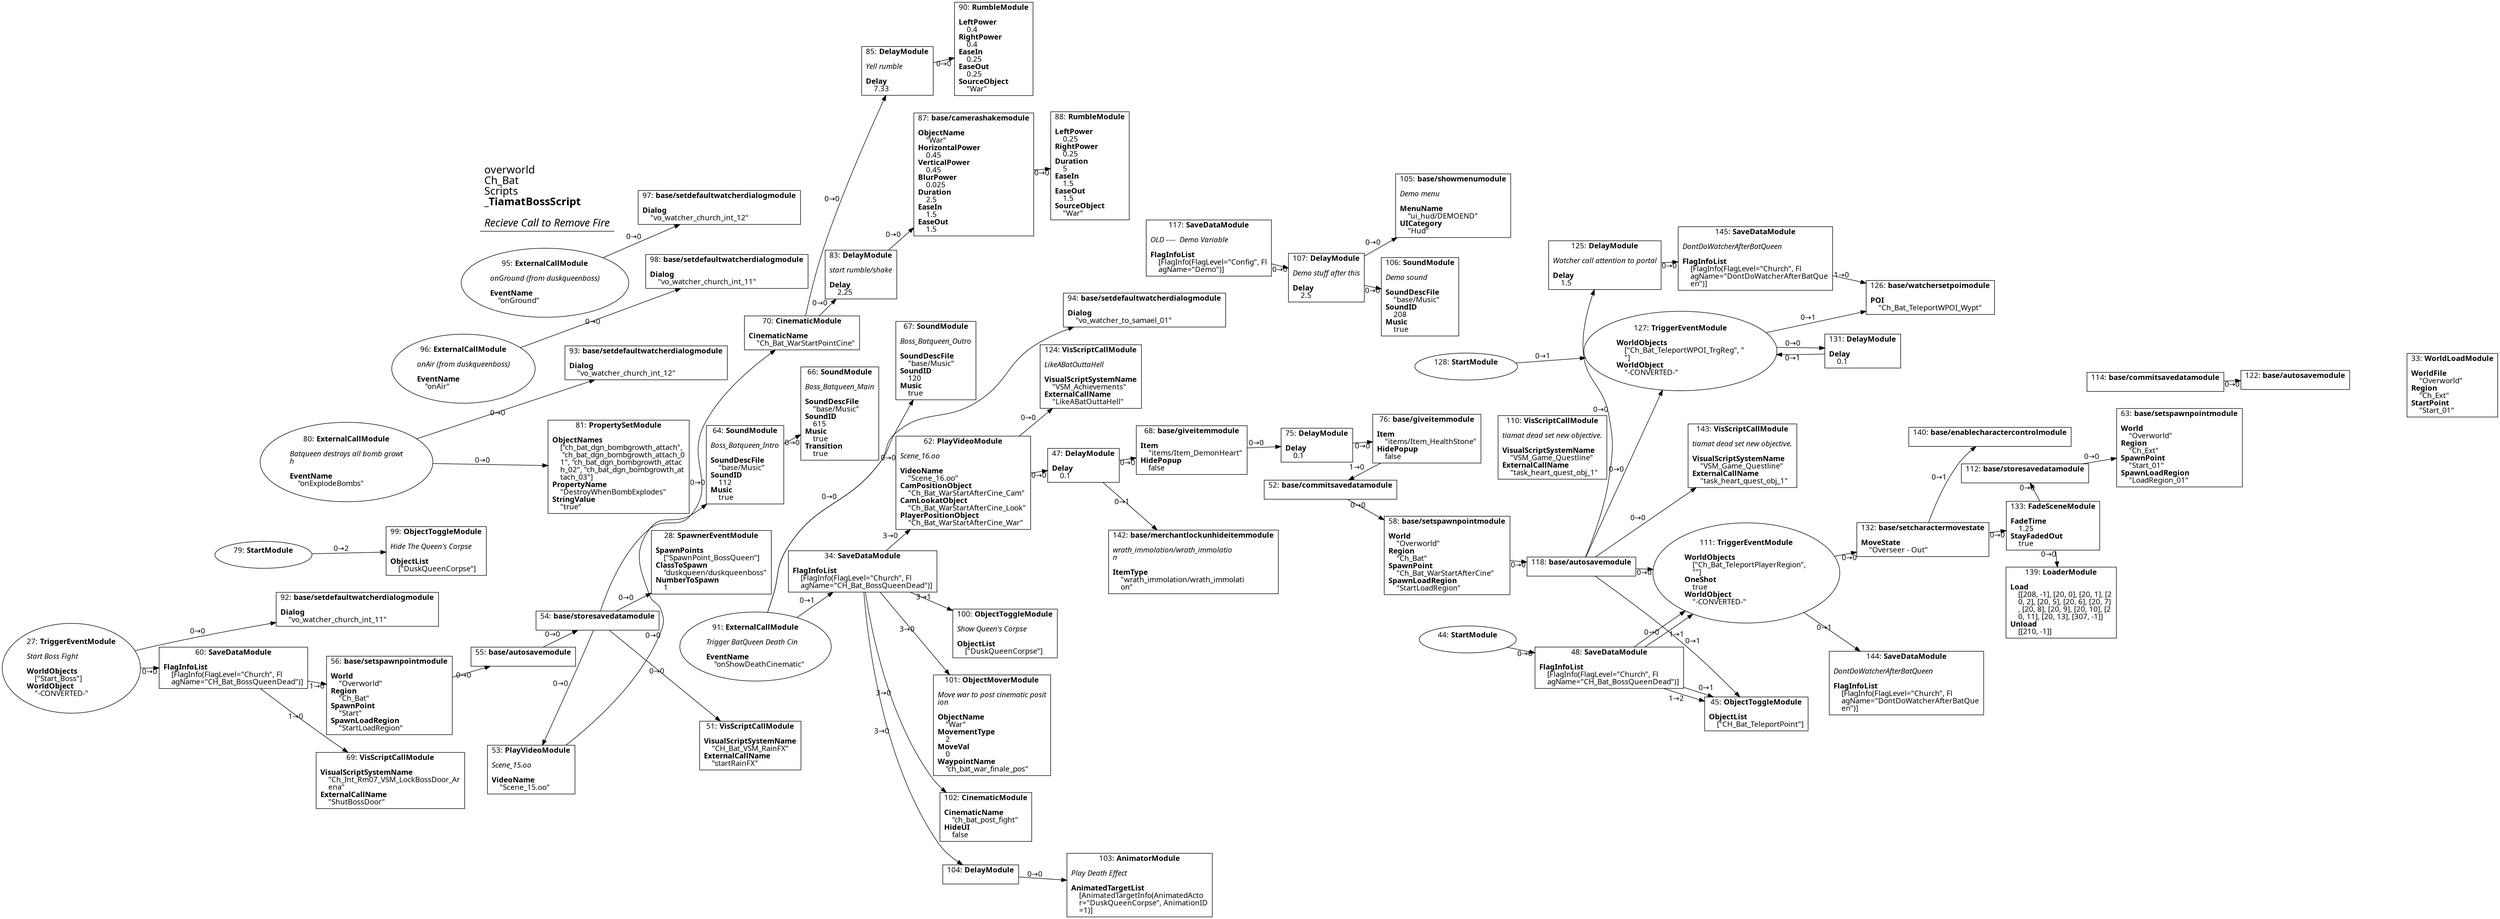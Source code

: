 digraph {
    layout = fdp;
    overlap = prism;
    sep = "+16";
    splines = spline;

    node [ shape = box ];

    graph [ fontname = "Segoe UI" ];
    node [ fontname = "Segoe UI" ];
    edge [ fontname = "Segoe UI" ];

    27 [ label = <27: <b>TriggerEventModule</b><br/><br/><i>Start Boss Fight<br align="left"/></i><br align="left"/><b>WorldObjects</b><br align="left"/>    [&quot;Start_Boss&quot;]<br align="left"/><b>WorldObject</b><br align="left"/>    &quot;-CONVERTED-&quot;<br align="left"/>> ];
    27 [ shape = oval ]
    27 [ pos = "-1.424,-0.75900006!" ];
    27 -> 60 [ label = "0→0" ];
    27 -> 92 [ label = "0→0" ];

    28 [ label = <28: <b>SpawnerEventModule</b><br/><br/><b>SpawnPoints</b><br align="left"/>    [&quot;SpawnPoint_BossQueen&quot;]<br align="left"/><b>ClassToSpawn</b><br align="left"/>    &quot;duskqueen/duskqueenboss&quot;<br align="left"/><b>NumberToSpawn</b><br align="left"/>    1<br align="left"/>> ];
    28 [ pos = "-0.004,-0.78300005!" ];

    33 [ label = <33: <b>WorldLoadModule</b><br/><br/><b>WorldFile</b><br align="left"/>    &quot;Overworld&quot;<br align="left"/><b>Region</b><br align="left"/>    &quot;Ch_Ext&quot;<br align="left"/><b>StartPoint</b><br align="left"/>    &quot;Start_01&quot;<br align="left"/>> ];
    33 [ pos = "4.5210004,-0.71000004!" ];

    34 [ label = <34: <b>SaveDataModule</b><br/><br/><b>FlagInfoList</b><br align="left"/>    [FlagInfo(FlagLevel=&quot;Church&quot;, Fl<br align="left"/>    agName=&quot;CH_Bat_BossQueenDead&quot;)]<br align="left"/>> ];
    34 [ pos = "0.777,-0.837!" ];
    34 -> 62 [ label = "3→0" ];
    34 -> 100 [ label = "3→1" ];
    34 -> 101 [ label = "3→0" ];
    34 -> 102 [ label = "3→0" ];
    34 -> 104 [ label = "3→0" ];

    44 [ label = <44: <b>StartModule</b><br/><br/>> ];
    44 [ shape = oval ]
    44 [ pos = "2.2440002,-1.065!" ];
    44 -> 48 [ label = "0→0" ];

    45 [ label = <45: <b>ObjectToggleModule</b><br/><br/><b>ObjectList</b><br align="left"/>    [&quot;CH_Bat_TeleportPoint&quot;]<br align="left"/>> ];
    45 [ pos = "2.775,-1.042!" ];

    47 [ label = <47: <b>DelayModule</b><br/><br/><b>Delay</b><br align="left"/>    0.1<br align="left"/>> ];
    47 [ pos = "1.2370001,-0.82800007!" ];
    47 -> 68 [ label = "0→0" ];
    47 -> 142 [ label = "0→1" ];

    48 [ label = <48: <b>SaveDataModule</b><br/><br/><b>FlagInfoList</b><br align="left"/>    [FlagInfo(FlagLevel=&quot;Church&quot;, Fl<br align="left"/>    agName=&quot;CH_Bat_BossQueenDead&quot;)]<br align="left"/>> ];
    48 [ pos = "2.42,-1.065!" ];
    48 -> 45 [ label = "0→1" ];
    48 -> 111 [ label = "0→0" ];
    48 -> 45 [ label = "1→2" ];
    48 -> 111 [ label = "1→1" ];

    51 [ label = <51: <b>VisScriptCallModule</b><br/><br/><b>VisualScriptSystemName</b><br align="left"/>    &quot;CH_Bat_VSM_RainFX&quot;<br align="left"/><b>ExternalCallName</b><br align="left"/>    &quot;startRainFX&quot;<br align="left"/>> ];
    51 [ pos = "-0.014,-1.0710001!" ];

    52 [ label = <52: <b>base/commitsavedatamodule</b><br/><br/>> ];
    52 [ pos = "1.937,-0.851!" ];
    52 -> 58 [ label = "0→0" ];

    53 [ label = <53: <b>PlayVideoModule</b><br/><br/><i>Scene_15.oo<br align="left"/></i><br align="left"/><b>VideoName</b><br align="left"/>    &quot;Scene_15.oo&quot;<br align="left"/>> ];
    53 [ pos = "-0.32700002,-1.013!" ];
    53 -> 64 [ label = "0→0" ];

    54 [ label = <54: <b>base/storesavedatamodule</b><br/><br/>> ];
    54 [ pos = "-0.536,-0.78300005!" ];
    54 -> 53 [ label = "0→0" ];
    54 -> 28 [ label = "0→0" ];
    54 -> 70 [ label = "0→0" ];
    54 -> 51 [ label = "0→0" ];

    55 [ label = <55: <b>base/autosavemodule</b><br/><br/>> ];
    55 [ pos = "-0.69600004,-0.78300005!" ];
    55 -> 54 [ label = "0→0" ];

    56 [ label = <56: <b>base/setspawnpointmodule</b><br/><br/><b>World</b><br align="left"/>    &quot;Overworld&quot;<br align="left"/><b>Region</b><br align="left"/>    &quot;Ch_Bat&quot;<br align="left"/><b>SpawnPoint</b><br align="left"/>    &quot;Start&quot;<br align="left"/><b>SpawnLoadRegion</b><br align="left"/>    &quot;StartLoadRegion&quot;<br align="left"/>> ];
    56 [ pos = "-0.89500004,-0.78300005!" ];
    56 -> 55 [ label = "0→0" ];

    58 [ label = <58: <b>base/setspawnpointmodule</b><br/><br/><b>World</b><br align="left"/>    &quot;Overworld&quot;<br align="left"/><b>Region</b><br align="left"/>    &quot;Ch_Bat&quot;<br align="left"/><b>SpawnPoint</b><br align="left"/>    &quot;Ch_Bat_WarStartAfterCine&quot;<br align="left"/><b>SpawnLoadRegion</b><br align="left"/>    &quot;StartLoadRegion&quot;<br align="left"/>> ];
    58 [ pos = "2.1680002,-0.851!" ];
    58 -> 118 [ label = "0→0" ];

    60 [ label = <60: <b>SaveDataModule</b><br/><br/><b>FlagInfoList</b><br align="left"/>    [FlagInfo(FlagLevel=&quot;Church&quot;, Fl<br align="left"/>    agName=&quot;CH_Bat_BossQueenDead&quot;)]<br align="left"/>> ];
    60 [ pos = "-1.13,-0.76000005!" ];
    60 -> 56 [ label = "1→0" ];
    60 -> 69 [ label = "1→0" ];

    62 [ label = <62: <b>PlayVideoModule</b><br/><br/><i>Scene_16.oo<br align="left"/></i><br align="left"/><b>VideoName</b><br align="left"/>    &quot;Scene_16.oo&quot;<br align="left"/><b>CamPositionObject</b><br align="left"/>    &quot;Ch_Bat_WarStartAfterCine_Cam&quot;<br align="left"/><b>CamLookatObject</b><br align="left"/>    &quot;Ch_Bat_WarStartAfterCine_Look&quot;<br align="left"/><b>PlayerPositionObject</b><br align="left"/>    &quot;Ch_Bat_WarStartAfterCine_War&quot;<br align="left"/>> ];
    62 [ pos = "1.0500001,-0.82800007!" ];
    62 -> 47 [ label = "0→0" ];
    62 -> 124 [ label = "0→0" ];

    63 [ label = <63: <b>base/setspawnpointmodule</b><br/><br/><b>World</b><br align="left"/>    &quot;Overworld&quot;<br align="left"/><b>Region</b><br align="left"/>    &quot;Ch_Ext&quot;<br align="left"/><b>SpawnPoint</b><br align="left"/>    &quot;Start_01&quot;<br align="left"/><b>SpawnLoadRegion</b><br align="left"/>    &quot;LoadRegion_01&quot;<br align="left"/>> ];
    63 [ pos = "3.7740002,-0.851!" ];

    64 [ label = <64: <b>SoundModule</b><br/><br/><i>Boss_Batqueen_Intro<br align="left"/></i><br align="left"/><b>SoundDescFile</b><br align="left"/>    &quot;base/Music&quot;<br align="left"/><b>SoundID</b><br align="left"/>    112<br align="left"/><b>Music</b><br align="left"/>    true<br align="left"/>> ];
    64 [ pos = "0.007,-0.59300005!" ];
    64 -> 66 [ label = "0→0" ];

    66 [ label = <66: <b>SoundModule</b><br/><br/><i>Boss_Batqueen_Main<br align="left"/></i><br align="left"/><b>SoundDescFile</b><br align="left"/>    &quot;base/Music&quot;<br align="left"/><b>SoundID</b><br align="left"/>    615<br align="left"/><b>Music</b><br align="left"/>    true<br align="left"/><b>Transition</b><br align="left"/>    true<br align="left"/>> ];
    66 [ pos = "0.23200001,-0.59000003!" ];

    67 [ label = <67: <b>SoundModule</b><br/><br/><i>Boss_Batqueen_Outro<br align="left"/></i><br align="left"/><b>SoundDescFile</b><br align="left"/>    &quot;base/Music&quot;<br align="left"/><b>SoundID</b><br align="left"/>    120<br align="left"/><b>Music</b><br align="left"/>    true<br align="left"/>> ];
    67 [ pos = "0.78000003,-0.69500005!" ];

    68 [ label = <68: <b>base/giveitemmodule</b><br/><br/><b>Item</b><br align="left"/>    &quot;items/Item_DemonHeart&quot;<br align="left"/><b>HidePopup</b><br align="left"/>    false<br align="left"/>> ];
    68 [ pos = "1.3970001,-0.82800007!" ];
    68 -> 75 [ label = "0→0" ];

    69 [ label = <69: <b>VisScriptCallModule</b><br/><br/><b>VisualScriptSystemName</b><br align="left"/>    &quot;Ch_Int_Rm07_VSM_LockBossDoor_Ar<br align="left"/>    ena&quot;<br align="left"/><b>ExternalCallName</b><br align="left"/>    &quot;ShutBossDoor&quot;<br align="left"/>> ];
    69 [ pos = "-0.88400006,-0.87700003!" ];

    70 [ label = <70: <b>CinematicModule</b><br/><br/><b>CinematicName</b><br align="left"/>    &quot;Ch_Bat_WarStartPointCine&quot;<br align="left"/>> ];
    70 [ pos = "-0.13000001,-0.38300002!" ];
    70 -> 83 [ label = "0→0" ];
    70 -> 85 [ label = "0→0" ];

    75 [ label = <75: <b>DelayModule</b><br/><br/><b>Delay</b><br align="left"/>    0.1<br align="left"/>> ];
    75 [ pos = "1.5730001,-0.82800007!" ];
    75 -> 76 [ label = "0→0" ];

    76 [ label = <76: <b>base/giveitemmodule</b><br/><br/><b>Item</b><br align="left"/>    &quot;items/Item_HealthStone&quot;<br align="left"/><b>HidePopup</b><br align="left"/>    false<br align="left"/>> ];
    76 [ pos = "1.7490001,-0.82800007!" ];
    76 -> 52 [ label = "1→0" ];

    79 [ label = <79: <b>StartModule</b><br/><br/>> ];
    79 [ shape = oval ]
    79 [ pos = "-1.442,-0.41900003!" ];
    79 -> 99 [ label = "0→2" ];

    80 [ label = <80: <b>ExternalCallModule</b><br/><br/><i>Batqueen destroys all bomb growt<br align="left"/>h<br align="left"/></i><br align="left"/><b>EventName</b><br align="left"/>    &quot;onExplodeBombs&quot;<br align="left"/>> ];
    80 [ shape = oval ]
    80 [ pos = "-1.44,-0.19000001!" ];
    80 -> 81 [ label = "0→0" ];
    80 -> 93 [ label = "0→0" ];

    81 [ label = <81: <b>PropertySetModule</b><br/><br/><b>ObjectNames</b><br align="left"/>    [&quot;ch_bat_dgn_bombgrowth_attach&quot;,<br align="left"/>     &quot;ch_bat_dgn_bombgrowth_attach_0<br align="left"/>    1&quot;, &quot;ch_bat_dgn_bombgrowth_attac<br align="left"/>    h_02&quot;, &quot;ch_bat_dgn_bombgrowth_at<br align="left"/>    tach_03&quot;]<br align="left"/><b>PropertyName</b><br align="left"/>    &quot;DestroyWhenBombExplodes&quot;<br align="left"/><b>StringValue</b><br align="left"/>    &quot;true&quot;<br align="left"/>> ];
    81 [ pos = "-1.159,-0.23400001!" ];

    83 [ label = <83: <b>DelayModule</b><br/><br/><i>start rumble/shake<br align="left"/></i><br align="left"/><b>Delay</b><br align="left"/>    2.25<br align="left"/>> ];
    83 [ pos = "0.085,-0.38300002!" ];
    83 -> 87 [ label = "0→0" ];

    85 [ label = <85: <b>DelayModule</b><br/><br/><i>Yell rumble<br align="left"/></i><br align="left"/><b>Delay</b><br align="left"/>    7.33<br align="left"/>> ];
    85 [ pos = "0.09,-0.21100001!" ];
    85 -> 90 [ label = "0→0" ];

    87 [ label = <87: <b>base/camerashakemodule</b><br/><br/><b>ObjectName</b><br align="left"/>    &quot;War&quot;<br align="left"/><b>HorizontalPower</b><br align="left"/>    0.45<br align="left"/><b>VerticalPower</b><br align="left"/>    0.45<br align="left"/><b>BlurPower</b><br align="left"/>    0.025<br align="left"/><b>Duration</b><br align="left"/>    2.5<br align="left"/><b>EaseIn</b><br align="left"/>    1.5<br align="left"/><b>EaseOut</b><br align="left"/>    1.5<br align="left"/>> ];
    87 [ pos = "0.23700002,-0.38300002!" ];
    87 -> 88 [ label = "0→0" ];

    88 [ label = <88: <b>RumbleModule</b><br/><br/><b>LeftPower</b><br align="left"/>    0.25<br align="left"/><b>RightPower</b><br align="left"/>    0.25<br align="left"/><b>Duration</b><br align="left"/>    5<br align="left"/><b>EaseIn</b><br align="left"/>    1.5<br align="left"/><b>EaseOut</b><br align="left"/>    1.5<br align="left"/><b>SourceObject</b><br align="left"/>    &quot;War&quot;<br align="left"/>> ];
    88 [ pos = "0.43600002,-0.38300002!" ];

    90 [ label = <90: <b>RumbleModule</b><br/><br/><b>LeftPower</b><br align="left"/>    0.4<br align="left"/><b>RightPower</b><br align="left"/>    0.4<br align="left"/><b>EaseIn</b><br align="left"/>    0.25<br align="left"/><b>EaseOut</b><br align="left"/>    0.25<br align="left"/><b>SourceObject</b><br align="left"/>    &quot;War&quot;<br align="left"/>> ];
    90 [ pos = "0.291,-0.21100001!" ];

    91 [ label = <91: <b>ExternalCallModule</b><br/><br/><i>Trigger BatQueen Death Cin<br align="left"/></i><br align="left"/><b>EventName</b><br align="left"/>    &quot;onShowDeathCinematic&quot;<br align="left"/>> ];
    91 [ shape = oval ]
    91 [ pos = "0.42600003,-0.86!" ];
    91 -> 34 [ label = "0→1" ];
    91 -> 67 [ label = "0→0" ];
    91 -> 94 [ label = "0→0" ];

    92 [ label = <92: <b>base/setdefaultwatcherdialogmodule</b><br/><br/><b>Dialog</b><br align="left"/>    &quot;vo_watcher_church_int_11&quot;<br align="left"/>> ];
    92 [ pos = "-1.143,-0.63900006!" ];

    93 [ label = <93: <b>base/setdefaultwatcherdialogmodule</b><br/><br/><b>Dialog</b><br align="left"/>    &quot;vo_watcher_church_int_12&quot;<br align="left"/>> ];
    93 [ pos = "-1.1620001,-0.10300001!" ];

    94 [ label = <94: <b>base/setdefaultwatcherdialogmodule</b><br/><br/><b>Dialog</b><br align="left"/>    &quot;vo_watcher_to_samael_01&quot;<br align="left"/>> ];
    94 [ pos = "0.80700004,-0.53000003!" ];

    95 [ label = <95: <b>ExternalCallModule</b><br/><br/><i>onGround (from duskqueenboss)<br align="left"/></i><br align="left"/><b>EventName</b><br align="left"/>    &quot;onGround&quot;<br align="left"/>> ];
    95 [ shape = oval ]
    95 [ pos = "-1.4440001,0.143!" ];
    95 -> 97 [ label = "0→0" ];

    96 [ label = <96: <b>ExternalCallModule</b><br/><br/><i>onAir (from duskqueenboss)<br align="left"/></i><br align="left"/><b>EventName</b><br align="left"/>    &quot;onAir&quot;<br align="left"/>> ];
    96 [ shape = oval ]
    96 [ pos = "-1.4410001,0.033!" ];
    96 -> 98 [ label = "0→0" ];

    97 [ label = <97: <b>base/setdefaultwatcherdialogmodule</b><br/><br/><b>Dialog</b><br align="left"/>    &quot;vo_watcher_church_int_12&quot;<br align="left"/>> ];
    97 [ pos = "-1.141,0.147!" ];

    98 [ label = <98: <b>base/setdefaultwatcherdialogmodule</b><br/><br/><b>Dialog</b><br align="left"/>    &quot;vo_watcher_church_int_11&quot;<br align="left"/>> ];
    98 [ pos = "-1.136,0.031000001!" ];

    99 [ label = <99: <b>ObjectToggleModule</b><br/><br/><i>Hide The Queen's Corpse<br align="left"/></i><br align="left"/><b>ObjectList</b><br align="left"/>    [&quot;DuskQueenCorpse&quot;]<br align="left"/>> ];
    99 [ pos = "-1.1850001,-0.418!" ];

    100 [ label = <100: <b>ObjectToggleModule</b><br/><br/><i>Show Queen's Corpse<br align="left"/></i><br align="left"/><b>ObjectList</b><br align="left"/>    [&quot;DuskQueenCorpse&quot;]<br align="left"/>> ];
    100 [ pos = "1.0430001,-1.054!" ];

    101 [ label = <101: <b>ObjectMoverModule</b><br/><br/><i>Move war to post cinematic posit<br align="left"/>ion<br align="left"/></i><br align="left"/><b>ObjectName</b><br align="left"/>    &quot;War&quot;<br align="left"/><b>MovementType</b><br align="left"/>    2<br align="left"/><b>MoveVal</b><br align="left"/>    0<br align="left"/><b>WaypointName</b><br align="left"/>    &quot;ch_bat_war_finale_pos&quot;<br align="left"/>> ];
    101 [ pos = "1.047,-1.269!" ];

    102 [ label = <102: <b>CinematicModule</b><br/><br/><b>CinematicName</b><br align="left"/>    &quot;ch_bat_post_fight&quot;<br align="left"/><b>HideUI</b><br align="left"/>    false<br align="left"/>> ];
    102 [ pos = "1.046,-1.442!" ];

    103 [ label = <103: <b>AnimatorModule</b><br/><br/><i>Play Death Effect<br align="left"/></i><br align="left"/><b>AnimatedTargetList</b><br align="left"/>    [AnimatedTargetInfo(AnimatedActo<br align="left"/>    r=&quot;DuskQueenCorpse&quot;, AnimationID<br align="left"/>    =1)]<br align="left"/>> ];
    103 [ pos = "1.279,-1.6120001!" ];

    104 [ label = <104: <b>DelayModule</b><br/><br/>> ];
    104 [ pos = "1.051,-1.6120001!" ];
    104 -> 103 [ label = "0→0" ];

    105 [ label = <105: <b>base/showmenumodule</b><br/><br/><i>Demo menu<br align="left"/></i><br align="left"/><b>MenuName</b><br align="left"/>    &quot;ui_hud/DEMOEND&quot;<br align="left"/><b>UICategory</b><br align="left"/>    &quot;Hud&quot;<br align="left"/>> ];
    105 [ pos = "2.1190002,-0.08400001!" ];

    106 [ label = <106: <b>SoundModule</b><br/><br/><i>Demo sound<br align="left"/></i><br align="left"/><b>SoundDescFile</b><br align="left"/>    &quot;base/Music&quot;<br align="left"/><b>SoundID</b><br align="left"/>    208<br align="left"/><b>Music</b><br align="left"/>    true<br align="left"/>> ];
    106 [ pos = "2.121,-0.16800001!" ];

    107 [ label = <107: <b>DelayModule</b><br/><br/><i>Demo stuff after this<br align="left"/></i><br align="left"/><b>Delay</b><br align="left"/>    2.5<br align="left"/>> ];
    107 [ pos = "1.9200001,-0.16800001!" ];
    107 -> 105 [ label = "0→0" ];
    107 -> 106 [ label = "0→0" ];

    110 [ label = <110: <b>VisScriptCallModule</b><br/><br/><i>tiamat dead set new objective.<br align="left"/></i><br align="left"/><b>VisualScriptSystemName</b><br align="left"/>    &quot;VSM_Game_Questline&quot;<br align="left"/><b>ExternalCallName</b><br align="left"/>    &quot;task_heart_quest_obj_1&quot;<br align="left"/>> ];
    110 [ pos = "2.4280002,-0.69900006!" ];

    111 [ label = <111: <b>TriggerEventModule</b><br/><br/><b>WorldObjects</b><br align="left"/>    [&quot;Ch_Bat_TeleportPlayerRegion&quot;, <br align="left"/>    &quot;&quot;]<br align="left"/><b>OneShot</b><br align="left"/>    true<br align="left"/><b>WorldObject</b><br align="left"/>    &quot;-CONVERTED-&quot;<br align="left"/>> ];
    111 [ shape = oval ]
    111 [ pos = "2.775,-0.851!" ];
    111 -> 132 [ label = "0→0" ];
    111 -> 144 [ label = "0→1" ];

    112 [ label = <112: <b>base/storesavedatamodule</b><br/><br/>> ];
    112 [ pos = "3.5600002,-0.851!" ];
    112 -> 63 [ label = "0→0" ];

    114 [ label = <114: <b>base/commitsavedatamodule</b><br/><br/>> ];
    114 [ pos = "4.117,-0.71000004!" ];
    114 -> 122 [ label = "0→0" ];

    117 [ label = <117: <b>SaveDataModule</b><br/><br/><i>OLD ----  Demo Variable<br align="left"/></i><br align="left"/><b>FlagInfoList</b><br align="left"/>    [FlagInfo(FlagLevel=&quot;Config&quot;, Fl<br align="left"/>    agName=&quot;Demo&quot;)]<br align="left"/>> ];
    117 [ pos = "1.6340001,-0.16700001!" ];
    117 -> 107 [ label = "0→0" ];

    118 [ label = <118: <b>base/autosavemodule</b><br/><br/>> ];
    118 [ pos = "2.427,-0.851!" ];
    118 -> 111 [ label = "0→0" ];
    118 -> 45 [ label = "0→1" ];
    118 -> 125 [ label = "0→0" ];
    118 -> 127 [ label = "0→0" ];
    118 -> 143 [ label = "0→0" ];

    122 [ label = <122: <b>base/autosavemodule</b><br/><br/>> ];
    122 [ pos = "4.3360004,-0.71000004!" ];

    124 [ label = <124: <b>VisScriptCallModule</b><br/><br/><i>LikeABatOuttaHell<br align="left"/></i><br align="left"/><b>VisualScriptSystemName</b><br align="left"/>    &quot;VSM_Achievements&quot;<br align="left"/><b>ExternalCallName</b><br align="left"/>    &quot;LikeABatOuttaHell&quot;<br align="left"/>> ];
    124 [ pos = "1.2670001,-0.73600006!" ];

    125 [ label = <125: <b>DelayModule</b><br/><br/><i>Watcher call attention to portal<br align="left"/></i><br align="left"/><b>Delay</b><br align="left"/>    1.5<br align="left"/>> ];
    125 [ pos = "2.7770002,-0.37800002!" ];
    125 -> 145 [ label = "0→0" ];

    126 [ label = <126: <b>base/watchersetpoimodule</b><br/><br/><b>POI</b><br align="left"/>    &quot;Ch_Bat_TeleportWPOI_Wypt&quot;<br align="left"/>> ];
    126 [ pos = "3.232,-0.43300003!" ];

    127 [ label = <127: <b>TriggerEventModule</b><br/><br/><b>WorldObjects</b><br align="left"/>    [&quot;Ch_Bat_TeleportWPOI_TrgReg&quot;, &quot;<br align="left"/>    &quot;]<br align="left"/><b>WorldObject</b><br align="left"/>    &quot;-CONVERTED-&quot;<br align="left"/>> ];
    127 [ shape = oval ]
    127 [ pos = "2.7770002,-0.578!" ];
    127 -> 126 [ label = "0→1" ];
    127 -> 131 [ label = "0→0" ];

    128 [ label = <128: <b>StartModule</b><br/><br/>> ];
    128 [ shape = oval ]
    128 [ pos = "2.398,-0.601!" ];
    128 -> 127 [ label = "0→1" ];

    131 [ label = <131: <b>DelayModule</b><br/><br/><b>Delay</b><br align="left"/>    0.1<br align="left"/>> ];
    131 [ pos = "3.0740001,-0.578!" ];
    131 -> 127 [ label = "0→1" ];

    132 [ label = <132: <b>base/setcharactermovestate</b><br/><br/><b>MoveState</b><br align="left"/>    &quot;Overseer - Out&quot;<br align="left"/>> ];
    132 [ pos = "3.0430002,-0.851!" ];
    132 -> 133 [ label = "0→0" ];
    132 -> 140 [ label = "0→1" ];

    133 [ label = <133: <b>FadeSceneModule</b><br/><br/><b>FadeTime</b><br align="left"/>    1.25<br align="left"/><b>StayFadedOut</b><br align="left"/>    true<br align="left"/>> ];
    133 [ pos = "3.325,-0.851!" ];
    133 -> 112 [ label = "0→0" ];
    133 -> 139 [ label = "0→0" ];

    139 [ label = <139: <b>LoaderModule</b><br/><br/><b>Load</b><br align="left"/>    [[208, -1], [20, 0], [20, 1], [2<br align="left"/>    0, 2], [20, 5], [20, 6], [20, 7]<br align="left"/>    , [20, 8], [20, 9], [20, 10], [2<br align="left"/>    0, 11], [20, 13], [307, -1]]<br align="left"/><b>Unload</b><br align="left"/>    [[210, -1]]<br align="left"/>> ];
    139 [ pos = "3.5690002,-0.961!" ];

    140 [ label = <140: <b>base/enablecharactercontrolmodule</b><br/><br/>> ];
    140 [ pos = "3.3270001,-0.74300003!" ];

    142 [ label = <142: <b>base/merchantlockunhideitemmodule</b><br/><br/><i>wrath_immolation/wrath_immolatio<br align="left"/>n<br align="left"/></i><br align="left"/><b>ItemType</b><br align="left"/>    &quot;wrath_immolation/wrath_immolati<br align="left"/>    on&quot;<br align="left"/>> ];
    142 [ pos = "1.432,-1.0250001!" ];

    143 [ label = <143: <b>VisScriptCallModule</b><br/><br/><i>tiamat dead set new objective.<br align="left"/></i><br align="left"/><b>VisualScriptSystemName</b><br align="left"/>    &quot;VSM_Game_Questline&quot;<br align="left"/><b>ExternalCallName</b><br align="left"/>    &quot;task_heart_quest_obj_1&quot;<br align="left"/>> ];
    143 [ pos = "2.776,-0.78700006!" ];

    144 [ label = <144: <b>SaveDataModule</b><br/><br/><i>DontDoWatcherAfterBatQueen<br align="left"/></i><br align="left"/><b>FlagInfoList</b><br align="left"/>    [FlagInfo(FlagLevel=&quot;Church&quot;, Fl<br align="left"/>    agName=&quot;DontDoWatcherAfterBatQue<br align="left"/>    en&quot;)]<br align="left"/>> ];
    144 [ pos = "3.0470002,-0.97700006!" ];

    145 [ label = <145: <b>SaveDataModule</b><br/><br/><i>DontDoWatcherAfterBatQueen<br align="left"/></i><br align="left"/><b>FlagInfoList</b><br align="left"/>    [FlagInfo(FlagLevel=&quot;Church&quot;, Fl<br align="left"/>    agName=&quot;DontDoWatcherAfterBatQue<br align="left"/>    en&quot;)]<br align="left"/>> ];
    145 [ pos = "2.9770002,-0.37800002!" ];
    145 -> 126 [ label = "1→0" ];

    title [ pos = "-1.445,0.148!" ];
    title [ shape = underline ];
    title [ label = <<font point-size="20">overworld<br align="left"/>Ch_Bat<br align="left"/>Scripts<br align="left"/><b>_TiamatBossScript</b><br align="left"/><br/><i>Recieve Call to Remove Fire</i><br align="left"/></font>> ];
}
